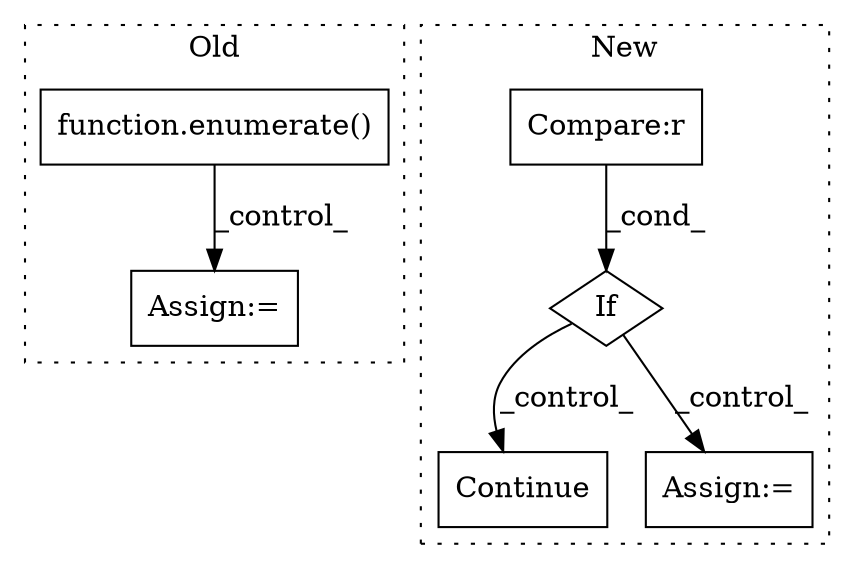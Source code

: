 digraph G {
subgraph cluster0 {
1 [label="function.enumerate()" a="75" s="5954,5970" l="10,1" shape="box"];
6 [label="Assign:=" a="68" s="6104" l="3" shape="box"];
label = "Old";
style="dotted";
}
subgraph cluster1 {
2 [label="Continue" a="43" s="6388" l="8" shape="box"];
3 [label="If" a="96" s="6351" l="3" shape="diamond"];
4 [label="Compare:r" a="40" s="6354" l="20" shape="box"];
5 [label="Assign:=" a="68" s="6626" l="3" shape="box"];
label = "New";
style="dotted";
}
1 -> 6 [label="_control_"];
3 -> 5 [label="_control_"];
3 -> 2 [label="_control_"];
4 -> 3 [label="_cond_"];
}